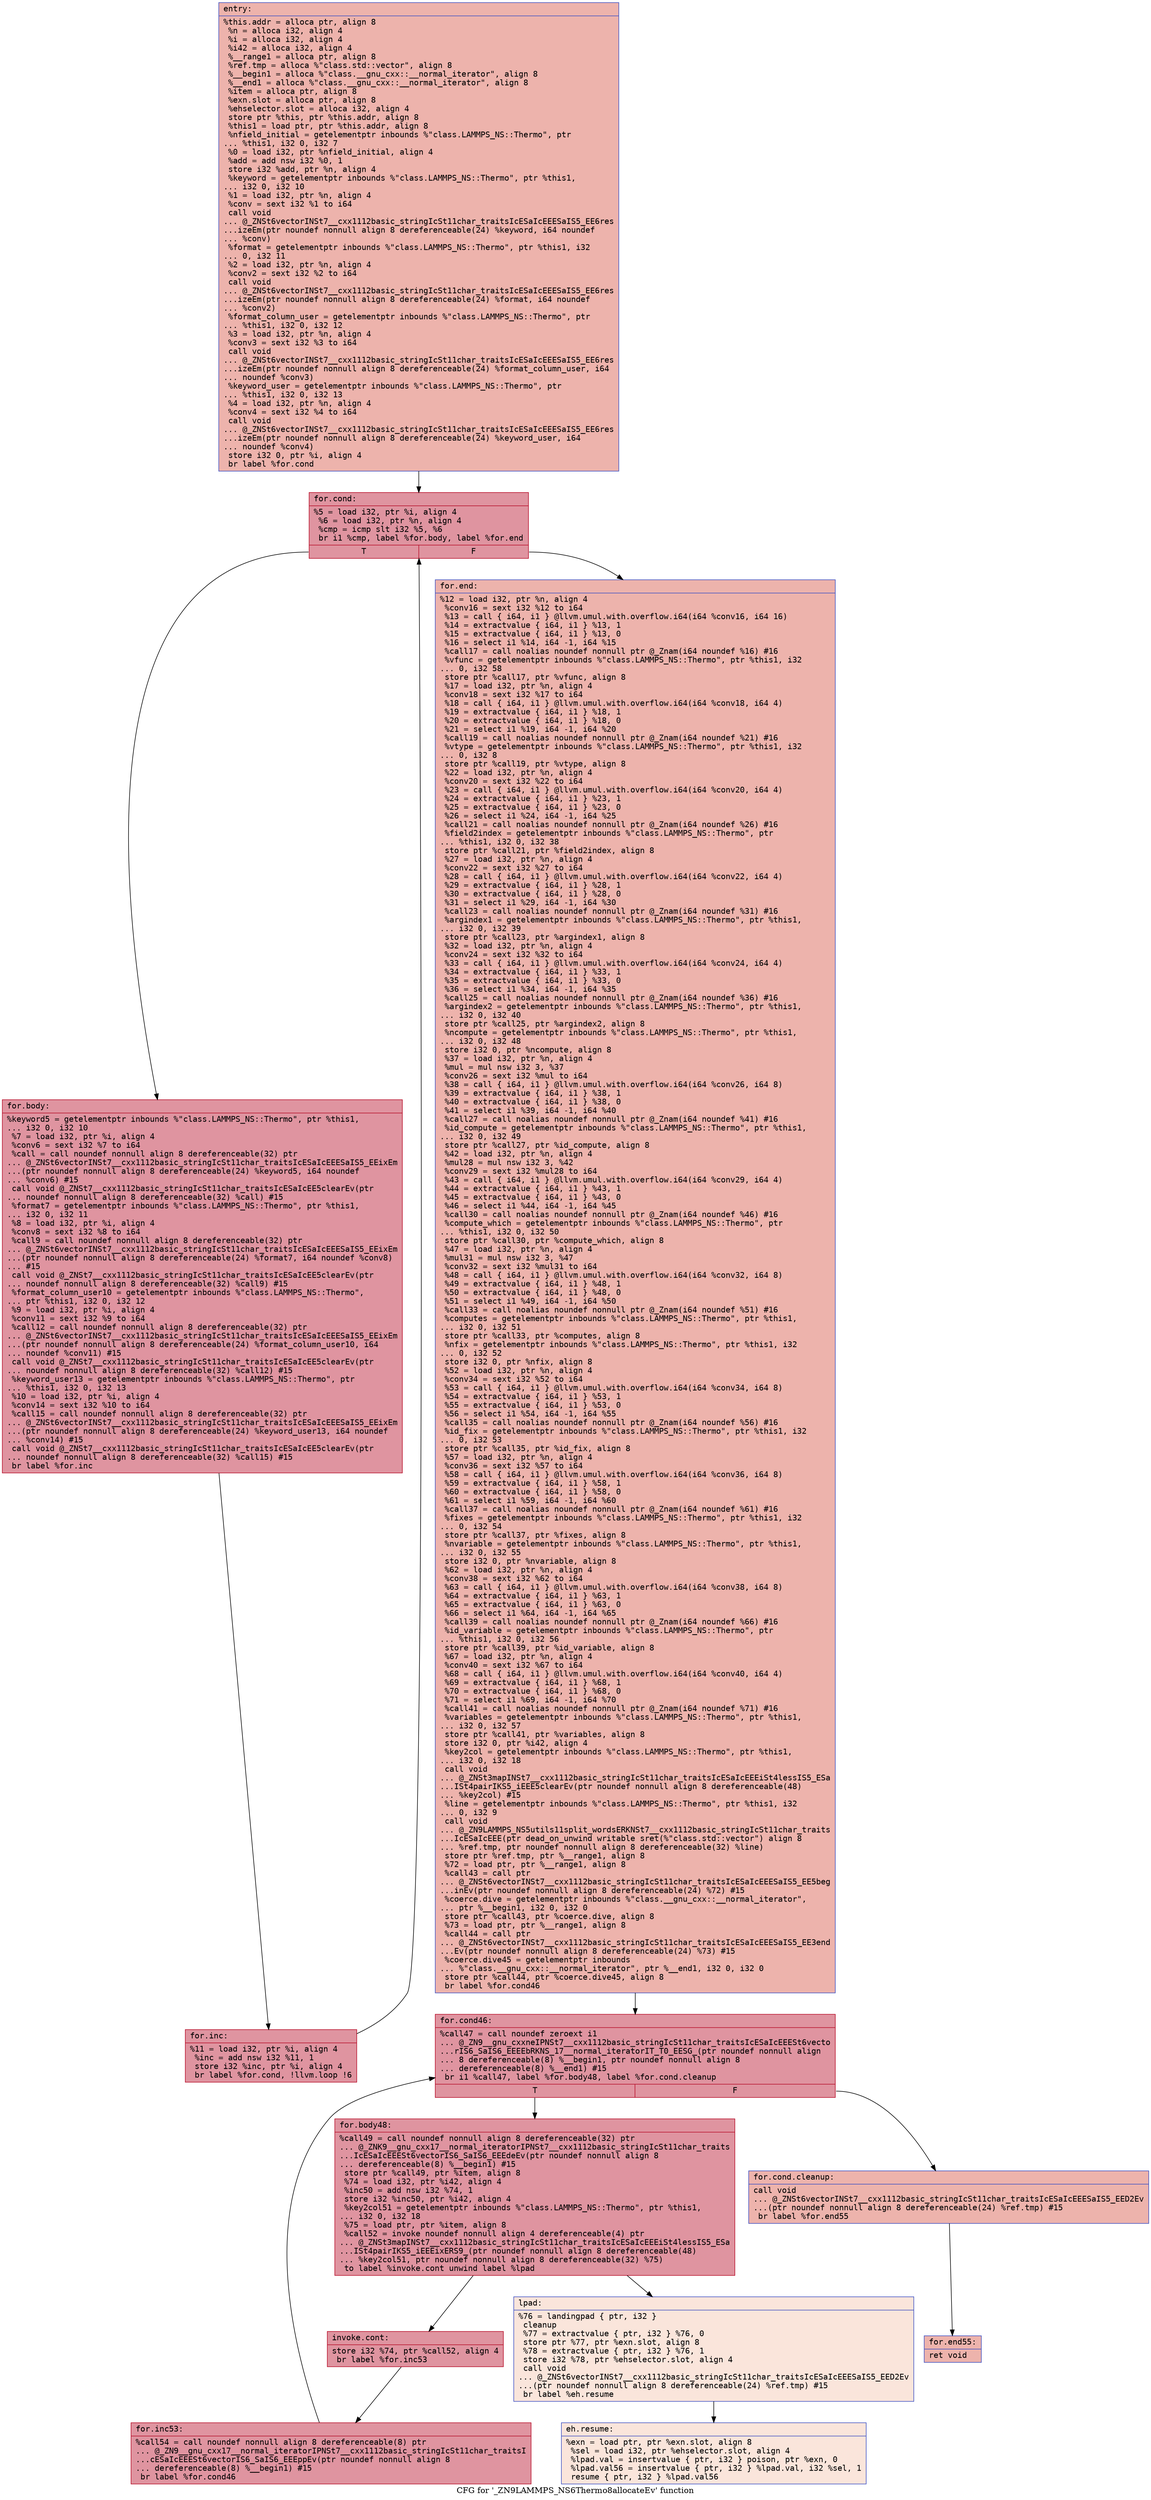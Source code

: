digraph "CFG for '_ZN9LAMMPS_NS6Thermo8allocateEv' function" {
	label="CFG for '_ZN9LAMMPS_NS6Thermo8allocateEv' function";

	Node0x55bd402d5350 [shape=record,color="#3d50c3ff", style=filled, fillcolor="#d6524470" fontname="Courier",label="{entry:\l|  %this.addr = alloca ptr, align 8\l  %n = alloca i32, align 4\l  %i = alloca i32, align 4\l  %i42 = alloca i32, align 4\l  %__range1 = alloca ptr, align 8\l  %ref.tmp = alloca %\"class.std::vector\", align 8\l  %__begin1 = alloca %\"class.__gnu_cxx::__normal_iterator\", align 8\l  %__end1 = alloca %\"class.__gnu_cxx::__normal_iterator\", align 8\l  %item = alloca ptr, align 8\l  %exn.slot = alloca ptr, align 8\l  %ehselector.slot = alloca i32, align 4\l  store ptr %this, ptr %this.addr, align 8\l  %this1 = load ptr, ptr %this.addr, align 8\l  %nfield_initial = getelementptr inbounds %\"class.LAMMPS_NS::Thermo\", ptr\l... %this1, i32 0, i32 7\l  %0 = load i32, ptr %nfield_initial, align 4\l  %add = add nsw i32 %0, 1\l  store i32 %add, ptr %n, align 4\l  %keyword = getelementptr inbounds %\"class.LAMMPS_NS::Thermo\", ptr %this1,\l... i32 0, i32 10\l  %1 = load i32, ptr %n, align 4\l  %conv = sext i32 %1 to i64\l  call void\l... @_ZNSt6vectorINSt7__cxx1112basic_stringIcSt11char_traitsIcESaIcEEESaIS5_EE6res\l...izeEm(ptr noundef nonnull align 8 dereferenceable(24) %keyword, i64 noundef\l... %conv)\l  %format = getelementptr inbounds %\"class.LAMMPS_NS::Thermo\", ptr %this1, i32\l... 0, i32 11\l  %2 = load i32, ptr %n, align 4\l  %conv2 = sext i32 %2 to i64\l  call void\l... @_ZNSt6vectorINSt7__cxx1112basic_stringIcSt11char_traitsIcESaIcEEESaIS5_EE6res\l...izeEm(ptr noundef nonnull align 8 dereferenceable(24) %format, i64 noundef\l... %conv2)\l  %format_column_user = getelementptr inbounds %\"class.LAMMPS_NS::Thermo\", ptr\l... %this1, i32 0, i32 12\l  %3 = load i32, ptr %n, align 4\l  %conv3 = sext i32 %3 to i64\l  call void\l... @_ZNSt6vectorINSt7__cxx1112basic_stringIcSt11char_traitsIcESaIcEEESaIS5_EE6res\l...izeEm(ptr noundef nonnull align 8 dereferenceable(24) %format_column_user, i64\l... noundef %conv3)\l  %keyword_user = getelementptr inbounds %\"class.LAMMPS_NS::Thermo\", ptr\l... %this1, i32 0, i32 13\l  %4 = load i32, ptr %n, align 4\l  %conv4 = sext i32 %4 to i64\l  call void\l... @_ZNSt6vectorINSt7__cxx1112basic_stringIcSt11char_traitsIcESaIcEEESaIS5_EE6res\l...izeEm(ptr noundef nonnull align 8 dereferenceable(24) %keyword_user, i64\l... noundef %conv4)\l  store i32 0, ptr %i, align 4\l  br label %for.cond\l}"];
	Node0x55bd402d5350 -> Node0x55bd402d66e0[tooltip="entry -> for.cond\nProbability 100.00%" ];
	Node0x55bd402d66e0 [shape=record,color="#b70d28ff", style=filled, fillcolor="#b70d2870" fontname="Courier",label="{for.cond:\l|  %5 = load i32, ptr %i, align 4\l  %6 = load i32, ptr %n, align 4\l  %cmp = icmp slt i32 %5, %6\l  br i1 %cmp, label %for.body, label %for.end\l|{<s0>T|<s1>F}}"];
	Node0x55bd402d66e0:s0 -> Node0x55bd402d6ae0[tooltip="for.cond -> for.body\nProbability 96.88%" ];
	Node0x55bd402d66e0:s1 -> Node0x55bd402d6b30[tooltip="for.cond -> for.end\nProbability 3.12%" ];
	Node0x55bd402d6ae0 [shape=record,color="#b70d28ff", style=filled, fillcolor="#b70d2870" fontname="Courier",label="{for.body:\l|  %keyword5 = getelementptr inbounds %\"class.LAMMPS_NS::Thermo\", ptr %this1,\l... i32 0, i32 10\l  %7 = load i32, ptr %i, align 4\l  %conv6 = sext i32 %7 to i64\l  %call = call noundef nonnull align 8 dereferenceable(32) ptr\l... @_ZNSt6vectorINSt7__cxx1112basic_stringIcSt11char_traitsIcESaIcEEESaIS5_EEixEm\l...(ptr noundef nonnull align 8 dereferenceable(24) %keyword5, i64 noundef\l... %conv6) #15\l  call void @_ZNSt7__cxx1112basic_stringIcSt11char_traitsIcESaIcEE5clearEv(ptr\l... noundef nonnull align 8 dereferenceable(32) %call) #15\l  %format7 = getelementptr inbounds %\"class.LAMMPS_NS::Thermo\", ptr %this1,\l... i32 0, i32 11\l  %8 = load i32, ptr %i, align 4\l  %conv8 = sext i32 %8 to i64\l  %call9 = call noundef nonnull align 8 dereferenceable(32) ptr\l... @_ZNSt6vectorINSt7__cxx1112basic_stringIcSt11char_traitsIcESaIcEEESaIS5_EEixEm\l...(ptr noundef nonnull align 8 dereferenceable(24) %format7, i64 noundef %conv8)\l... #15\l  call void @_ZNSt7__cxx1112basic_stringIcSt11char_traitsIcESaIcEE5clearEv(ptr\l... noundef nonnull align 8 dereferenceable(32) %call9) #15\l  %format_column_user10 = getelementptr inbounds %\"class.LAMMPS_NS::Thermo\",\l... ptr %this1, i32 0, i32 12\l  %9 = load i32, ptr %i, align 4\l  %conv11 = sext i32 %9 to i64\l  %call12 = call noundef nonnull align 8 dereferenceable(32) ptr\l... @_ZNSt6vectorINSt7__cxx1112basic_stringIcSt11char_traitsIcESaIcEEESaIS5_EEixEm\l...(ptr noundef nonnull align 8 dereferenceable(24) %format_column_user10, i64\l... noundef %conv11) #15\l  call void @_ZNSt7__cxx1112basic_stringIcSt11char_traitsIcESaIcEE5clearEv(ptr\l... noundef nonnull align 8 dereferenceable(32) %call12) #15\l  %keyword_user13 = getelementptr inbounds %\"class.LAMMPS_NS::Thermo\", ptr\l... %this1, i32 0, i32 13\l  %10 = load i32, ptr %i, align 4\l  %conv14 = sext i32 %10 to i64\l  %call15 = call noundef nonnull align 8 dereferenceable(32) ptr\l... @_ZNSt6vectorINSt7__cxx1112basic_stringIcSt11char_traitsIcESaIcEEESaIS5_EEixEm\l...(ptr noundef nonnull align 8 dereferenceable(24) %keyword_user13, i64 noundef\l... %conv14) #15\l  call void @_ZNSt7__cxx1112basic_stringIcSt11char_traitsIcESaIcEE5clearEv(ptr\l... noundef nonnull align 8 dereferenceable(32) %call15) #15\l  br label %for.inc\l}"];
	Node0x55bd402d6ae0 -> Node0x55bd402d7e80[tooltip="for.body -> for.inc\nProbability 100.00%" ];
	Node0x55bd402d7e80 [shape=record,color="#b70d28ff", style=filled, fillcolor="#b70d2870" fontname="Courier",label="{for.inc:\l|  %11 = load i32, ptr %i, align 4\l  %inc = add nsw i32 %11, 1\l  store i32 %inc, ptr %i, align 4\l  br label %for.cond, !llvm.loop !6\l}"];
	Node0x55bd402d7e80 -> Node0x55bd402d66e0[tooltip="for.inc -> for.cond\nProbability 100.00%" ];
	Node0x55bd402d6b30 [shape=record,color="#3d50c3ff", style=filled, fillcolor="#d6524470" fontname="Courier",label="{for.end:\l|  %12 = load i32, ptr %n, align 4\l  %conv16 = sext i32 %12 to i64\l  %13 = call \{ i64, i1 \} @llvm.umul.with.overflow.i64(i64 %conv16, i64 16)\l  %14 = extractvalue \{ i64, i1 \} %13, 1\l  %15 = extractvalue \{ i64, i1 \} %13, 0\l  %16 = select i1 %14, i64 -1, i64 %15\l  %call17 = call noalias noundef nonnull ptr @_Znam(i64 noundef %16) #16\l  %vfunc = getelementptr inbounds %\"class.LAMMPS_NS::Thermo\", ptr %this1, i32\l... 0, i32 58\l  store ptr %call17, ptr %vfunc, align 8\l  %17 = load i32, ptr %n, align 4\l  %conv18 = sext i32 %17 to i64\l  %18 = call \{ i64, i1 \} @llvm.umul.with.overflow.i64(i64 %conv18, i64 4)\l  %19 = extractvalue \{ i64, i1 \} %18, 1\l  %20 = extractvalue \{ i64, i1 \} %18, 0\l  %21 = select i1 %19, i64 -1, i64 %20\l  %call19 = call noalias noundef nonnull ptr @_Znam(i64 noundef %21) #16\l  %vtype = getelementptr inbounds %\"class.LAMMPS_NS::Thermo\", ptr %this1, i32\l... 0, i32 8\l  store ptr %call19, ptr %vtype, align 8\l  %22 = load i32, ptr %n, align 4\l  %conv20 = sext i32 %22 to i64\l  %23 = call \{ i64, i1 \} @llvm.umul.with.overflow.i64(i64 %conv20, i64 4)\l  %24 = extractvalue \{ i64, i1 \} %23, 1\l  %25 = extractvalue \{ i64, i1 \} %23, 0\l  %26 = select i1 %24, i64 -1, i64 %25\l  %call21 = call noalias noundef nonnull ptr @_Znam(i64 noundef %26) #16\l  %field2index = getelementptr inbounds %\"class.LAMMPS_NS::Thermo\", ptr\l... %this1, i32 0, i32 38\l  store ptr %call21, ptr %field2index, align 8\l  %27 = load i32, ptr %n, align 4\l  %conv22 = sext i32 %27 to i64\l  %28 = call \{ i64, i1 \} @llvm.umul.with.overflow.i64(i64 %conv22, i64 4)\l  %29 = extractvalue \{ i64, i1 \} %28, 1\l  %30 = extractvalue \{ i64, i1 \} %28, 0\l  %31 = select i1 %29, i64 -1, i64 %30\l  %call23 = call noalias noundef nonnull ptr @_Znam(i64 noundef %31) #16\l  %argindex1 = getelementptr inbounds %\"class.LAMMPS_NS::Thermo\", ptr %this1,\l... i32 0, i32 39\l  store ptr %call23, ptr %argindex1, align 8\l  %32 = load i32, ptr %n, align 4\l  %conv24 = sext i32 %32 to i64\l  %33 = call \{ i64, i1 \} @llvm.umul.with.overflow.i64(i64 %conv24, i64 4)\l  %34 = extractvalue \{ i64, i1 \} %33, 1\l  %35 = extractvalue \{ i64, i1 \} %33, 0\l  %36 = select i1 %34, i64 -1, i64 %35\l  %call25 = call noalias noundef nonnull ptr @_Znam(i64 noundef %36) #16\l  %argindex2 = getelementptr inbounds %\"class.LAMMPS_NS::Thermo\", ptr %this1,\l... i32 0, i32 40\l  store ptr %call25, ptr %argindex2, align 8\l  %ncompute = getelementptr inbounds %\"class.LAMMPS_NS::Thermo\", ptr %this1,\l... i32 0, i32 48\l  store i32 0, ptr %ncompute, align 8\l  %37 = load i32, ptr %n, align 4\l  %mul = mul nsw i32 3, %37\l  %conv26 = sext i32 %mul to i64\l  %38 = call \{ i64, i1 \} @llvm.umul.with.overflow.i64(i64 %conv26, i64 8)\l  %39 = extractvalue \{ i64, i1 \} %38, 1\l  %40 = extractvalue \{ i64, i1 \} %38, 0\l  %41 = select i1 %39, i64 -1, i64 %40\l  %call27 = call noalias noundef nonnull ptr @_Znam(i64 noundef %41) #16\l  %id_compute = getelementptr inbounds %\"class.LAMMPS_NS::Thermo\", ptr %this1,\l... i32 0, i32 49\l  store ptr %call27, ptr %id_compute, align 8\l  %42 = load i32, ptr %n, align 4\l  %mul28 = mul nsw i32 3, %42\l  %conv29 = sext i32 %mul28 to i64\l  %43 = call \{ i64, i1 \} @llvm.umul.with.overflow.i64(i64 %conv29, i64 4)\l  %44 = extractvalue \{ i64, i1 \} %43, 1\l  %45 = extractvalue \{ i64, i1 \} %43, 0\l  %46 = select i1 %44, i64 -1, i64 %45\l  %call30 = call noalias noundef nonnull ptr @_Znam(i64 noundef %46) #16\l  %compute_which = getelementptr inbounds %\"class.LAMMPS_NS::Thermo\", ptr\l... %this1, i32 0, i32 50\l  store ptr %call30, ptr %compute_which, align 8\l  %47 = load i32, ptr %n, align 4\l  %mul31 = mul nsw i32 3, %47\l  %conv32 = sext i32 %mul31 to i64\l  %48 = call \{ i64, i1 \} @llvm.umul.with.overflow.i64(i64 %conv32, i64 8)\l  %49 = extractvalue \{ i64, i1 \} %48, 1\l  %50 = extractvalue \{ i64, i1 \} %48, 0\l  %51 = select i1 %49, i64 -1, i64 %50\l  %call33 = call noalias noundef nonnull ptr @_Znam(i64 noundef %51) #16\l  %computes = getelementptr inbounds %\"class.LAMMPS_NS::Thermo\", ptr %this1,\l... i32 0, i32 51\l  store ptr %call33, ptr %computes, align 8\l  %nfix = getelementptr inbounds %\"class.LAMMPS_NS::Thermo\", ptr %this1, i32\l... 0, i32 52\l  store i32 0, ptr %nfix, align 8\l  %52 = load i32, ptr %n, align 4\l  %conv34 = sext i32 %52 to i64\l  %53 = call \{ i64, i1 \} @llvm.umul.with.overflow.i64(i64 %conv34, i64 8)\l  %54 = extractvalue \{ i64, i1 \} %53, 1\l  %55 = extractvalue \{ i64, i1 \} %53, 0\l  %56 = select i1 %54, i64 -1, i64 %55\l  %call35 = call noalias noundef nonnull ptr @_Znam(i64 noundef %56) #16\l  %id_fix = getelementptr inbounds %\"class.LAMMPS_NS::Thermo\", ptr %this1, i32\l... 0, i32 53\l  store ptr %call35, ptr %id_fix, align 8\l  %57 = load i32, ptr %n, align 4\l  %conv36 = sext i32 %57 to i64\l  %58 = call \{ i64, i1 \} @llvm.umul.with.overflow.i64(i64 %conv36, i64 8)\l  %59 = extractvalue \{ i64, i1 \} %58, 1\l  %60 = extractvalue \{ i64, i1 \} %58, 0\l  %61 = select i1 %59, i64 -1, i64 %60\l  %call37 = call noalias noundef nonnull ptr @_Znam(i64 noundef %61) #16\l  %fixes = getelementptr inbounds %\"class.LAMMPS_NS::Thermo\", ptr %this1, i32\l... 0, i32 54\l  store ptr %call37, ptr %fixes, align 8\l  %nvariable = getelementptr inbounds %\"class.LAMMPS_NS::Thermo\", ptr %this1,\l... i32 0, i32 55\l  store i32 0, ptr %nvariable, align 8\l  %62 = load i32, ptr %n, align 4\l  %conv38 = sext i32 %62 to i64\l  %63 = call \{ i64, i1 \} @llvm.umul.with.overflow.i64(i64 %conv38, i64 8)\l  %64 = extractvalue \{ i64, i1 \} %63, 1\l  %65 = extractvalue \{ i64, i1 \} %63, 0\l  %66 = select i1 %64, i64 -1, i64 %65\l  %call39 = call noalias noundef nonnull ptr @_Znam(i64 noundef %66) #16\l  %id_variable = getelementptr inbounds %\"class.LAMMPS_NS::Thermo\", ptr\l... %this1, i32 0, i32 56\l  store ptr %call39, ptr %id_variable, align 8\l  %67 = load i32, ptr %n, align 4\l  %conv40 = sext i32 %67 to i64\l  %68 = call \{ i64, i1 \} @llvm.umul.with.overflow.i64(i64 %conv40, i64 4)\l  %69 = extractvalue \{ i64, i1 \} %68, 1\l  %70 = extractvalue \{ i64, i1 \} %68, 0\l  %71 = select i1 %69, i64 -1, i64 %70\l  %call41 = call noalias noundef nonnull ptr @_Znam(i64 noundef %71) #16\l  %variables = getelementptr inbounds %\"class.LAMMPS_NS::Thermo\", ptr %this1,\l... i32 0, i32 57\l  store ptr %call41, ptr %variables, align 8\l  store i32 0, ptr %i42, align 4\l  %key2col = getelementptr inbounds %\"class.LAMMPS_NS::Thermo\", ptr %this1,\l... i32 0, i32 18\l  call void\l... @_ZNSt3mapINSt7__cxx1112basic_stringIcSt11char_traitsIcESaIcEEEiSt4lessIS5_ESa\l...ISt4pairIKS5_iEEE5clearEv(ptr noundef nonnull align 8 dereferenceable(48)\l... %key2col) #15\l  %line = getelementptr inbounds %\"class.LAMMPS_NS::Thermo\", ptr %this1, i32\l... 0, i32 9\l  call void\l... @_ZN9LAMMPS_NS5utils11split_wordsERKNSt7__cxx1112basic_stringIcSt11char_traits\l...IcESaIcEEE(ptr dead_on_unwind writable sret(%\"class.std::vector\") align 8\l... %ref.tmp, ptr noundef nonnull align 8 dereferenceable(32) %line)\l  store ptr %ref.tmp, ptr %__range1, align 8\l  %72 = load ptr, ptr %__range1, align 8\l  %call43 = call ptr\l... @_ZNSt6vectorINSt7__cxx1112basic_stringIcSt11char_traitsIcESaIcEEESaIS5_EE5beg\l...inEv(ptr noundef nonnull align 8 dereferenceable(24) %72) #15\l  %coerce.dive = getelementptr inbounds %\"class.__gnu_cxx::__normal_iterator\",\l... ptr %__begin1, i32 0, i32 0\l  store ptr %call43, ptr %coerce.dive, align 8\l  %73 = load ptr, ptr %__range1, align 8\l  %call44 = call ptr\l... @_ZNSt6vectorINSt7__cxx1112basic_stringIcSt11char_traitsIcESaIcEEESaIS5_EE3end\l...Ev(ptr noundef nonnull align 8 dereferenceable(24) %73) #15\l  %coerce.dive45 = getelementptr inbounds\l... %\"class.__gnu_cxx::__normal_iterator\", ptr %__end1, i32 0, i32 0\l  store ptr %call44, ptr %coerce.dive45, align 8\l  br label %for.cond46\l}"];
	Node0x55bd402d6b30 -> Node0x55bd402e00f0[tooltip="for.end -> for.cond46\nProbability 100.00%" ];
	Node0x55bd402e00f0 [shape=record,color="#b70d28ff", style=filled, fillcolor="#b70d2870" fontname="Courier",label="{for.cond46:\l|  %call47 = call noundef zeroext i1\l... @_ZN9__gnu_cxxneIPNSt7__cxx1112basic_stringIcSt11char_traitsIcESaIcEEESt6vecto\l...rIS6_SaIS6_EEEEbRKNS_17__normal_iteratorIT_T0_EESG_(ptr noundef nonnull align\l... 8 dereferenceable(8) %__begin1, ptr noundef nonnull align 8\l... dereferenceable(8) %__end1) #15\l  br i1 %call47, label %for.body48, label %for.cond.cleanup\l|{<s0>T|<s1>F}}"];
	Node0x55bd402e00f0:s0 -> Node0x55bd402e04d0[tooltip="for.cond46 -> for.body48\nProbability 96.88%" ];
	Node0x55bd402e00f0:s1 -> Node0x55bd402e05e0[tooltip="for.cond46 -> for.cond.cleanup\nProbability 3.12%" ];
	Node0x55bd402e05e0 [shape=record,color="#3d50c3ff", style=filled, fillcolor="#d6524470" fontname="Courier",label="{for.cond.cleanup:\l|  call void\l... @_ZNSt6vectorINSt7__cxx1112basic_stringIcSt11char_traitsIcESaIcEEESaIS5_EED2Ev\l...(ptr noundef nonnull align 8 dereferenceable(24) %ref.tmp) #15\l  br label %for.end55\l}"];
	Node0x55bd402e05e0 -> Node0x55bd402e0910[tooltip="for.cond.cleanup -> for.end55\nProbability 100.00%" ];
	Node0x55bd402e04d0 [shape=record,color="#b70d28ff", style=filled, fillcolor="#b70d2870" fontname="Courier",label="{for.body48:\l|  %call49 = call noundef nonnull align 8 dereferenceable(32) ptr\l... @_ZNK9__gnu_cxx17__normal_iteratorIPNSt7__cxx1112basic_stringIcSt11char_traits\l...IcESaIcEEESt6vectorIS6_SaIS6_EEEdeEv(ptr noundef nonnull align 8\l... dereferenceable(8) %__begin1) #15\l  store ptr %call49, ptr %item, align 8\l  %74 = load i32, ptr %i42, align 4\l  %inc50 = add nsw i32 %74, 1\l  store i32 %inc50, ptr %i42, align 4\l  %key2col51 = getelementptr inbounds %\"class.LAMMPS_NS::Thermo\", ptr %this1,\l... i32 0, i32 18\l  %75 = load ptr, ptr %item, align 8\l  %call52 = invoke noundef nonnull align 4 dereferenceable(4) ptr\l... @_ZNSt3mapINSt7__cxx1112basic_stringIcSt11char_traitsIcESaIcEEEiSt4lessIS5_ESa\l...ISt4pairIKS5_iEEEixERS9_(ptr noundef nonnull align 8 dereferenceable(48)\l... %key2col51, ptr noundef nonnull align 8 dereferenceable(32) %75)\l          to label %invoke.cont unwind label %lpad\l}"];
	Node0x55bd402e04d0 -> Node0x55bd402d9640[tooltip="for.body48 -> invoke.cont\nProbability 100.00%" ];
	Node0x55bd402e04d0 -> Node0x55bd402d96c0[tooltip="for.body48 -> lpad\nProbability 0.00%" ];
	Node0x55bd402d9640 [shape=record,color="#b70d28ff", style=filled, fillcolor="#b70d2870" fontname="Courier",label="{invoke.cont:\l|  store i32 %74, ptr %call52, align 4\l  br label %for.inc53\l}"];
	Node0x55bd402d9640 -> Node0x55bd402e1ae0[tooltip="invoke.cont -> for.inc53\nProbability 100.00%" ];
	Node0x55bd402e1ae0 [shape=record,color="#b70d28ff", style=filled, fillcolor="#b70d2870" fontname="Courier",label="{for.inc53:\l|  %call54 = call noundef nonnull align 8 dereferenceable(8) ptr\l... @_ZN9__gnu_cxx17__normal_iteratorIPNSt7__cxx1112basic_stringIcSt11char_traitsI\l...cESaIcEEESt6vectorIS6_SaIS6_EEEppEv(ptr noundef nonnull align 8\l... dereferenceable(8) %__begin1) #15\l  br label %for.cond46\l}"];
	Node0x55bd402e1ae0 -> Node0x55bd402e00f0[tooltip="for.inc53 -> for.cond46\nProbability 100.00%" ];
	Node0x55bd402d96c0 [shape=record,color="#3d50c3ff", style=filled, fillcolor="#f4c5ad70" fontname="Courier",label="{lpad:\l|  %76 = landingpad \{ ptr, i32 \}\l          cleanup\l  %77 = extractvalue \{ ptr, i32 \} %76, 0\l  store ptr %77, ptr %exn.slot, align 8\l  %78 = extractvalue \{ ptr, i32 \} %76, 1\l  store i32 %78, ptr %ehselector.slot, align 4\l  call void\l... @_ZNSt6vectorINSt7__cxx1112basic_stringIcSt11char_traitsIcESaIcEEESaIS5_EED2Ev\l...(ptr noundef nonnull align 8 dereferenceable(24) %ref.tmp) #15\l  br label %eh.resume\l}"];
	Node0x55bd402d96c0 -> Node0x55bd402e22d0[tooltip="lpad -> eh.resume\nProbability 100.00%" ];
	Node0x55bd402e0910 [shape=record,color="#3d50c3ff", style=filled, fillcolor="#d6524470" fontname="Courier",label="{for.end55:\l|  ret void\l}"];
	Node0x55bd402e22d0 [shape=record,color="#3d50c3ff", style=filled, fillcolor="#f4c5ad70" fontname="Courier",label="{eh.resume:\l|  %exn = load ptr, ptr %exn.slot, align 8\l  %sel = load i32, ptr %ehselector.slot, align 4\l  %lpad.val = insertvalue \{ ptr, i32 \} poison, ptr %exn, 0\l  %lpad.val56 = insertvalue \{ ptr, i32 \} %lpad.val, i32 %sel, 1\l  resume \{ ptr, i32 \} %lpad.val56\l}"];
}
